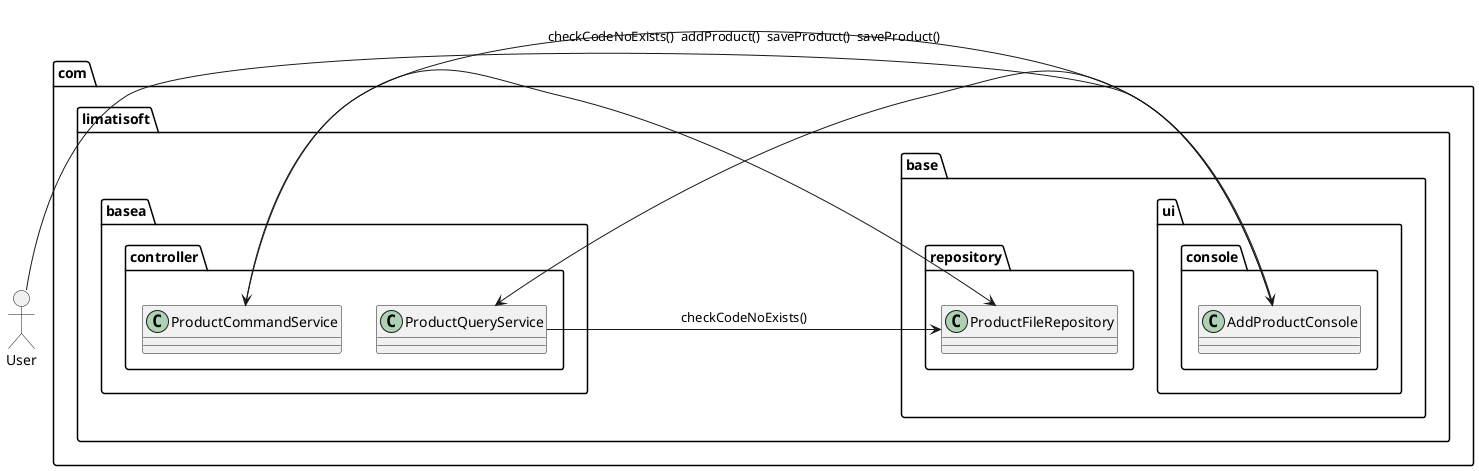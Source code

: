 @startuml
allowmixing

actor User

package "com.limatisoft.base.ui.console" {
    class AddProductConsole
}

package "com.limatisoft.basea.controller" {
    class ProductQueryService
    class ProductCommandService
}

package "com.limatisoft.base.repository" {
    class ProductFileRepository
}

User -> AddProductConsole : addProduct()
AddProductConsole -> ProductQueryService : checkCodeNoExists()
ProductQueryService -> ProductFileRepository : checkCodeNoExists()
AddProductConsole -> ProductCommandService : saveProduct()
ProductCommandService -> ProductFileRepository : saveProduct()


@enduml
